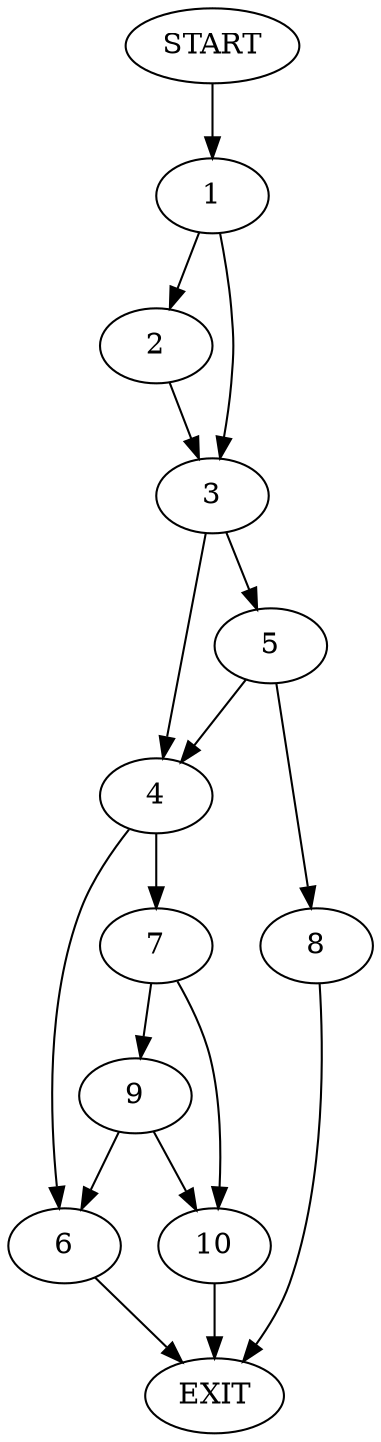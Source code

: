 digraph {
0 [label="START"]
11 [label="EXIT"]
0 -> 1
1 -> 2
1 -> 3
2 -> 3
3 -> 4
3 -> 5
4 -> 6
4 -> 7
5 -> 4
5 -> 8
8 -> 11
7 -> 9
7 -> 10
6 -> 11
9 -> 10
9 -> 6
10 -> 11
}
